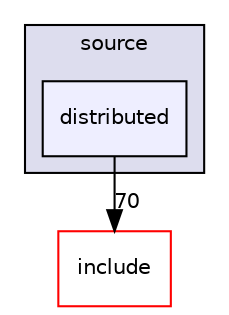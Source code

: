 digraph "source/distributed" {
  compound=true
  node [ fontsize="10", fontname="Helvetica"];
  edge [ labelfontsize="10", labelfontname="Helvetica"];
  subgraph clusterdir_b2f33c71d4aa5e7af42a1ca61ff5af1b {
    graph [ bgcolor="#ddddee", pencolor="black", label="source" fontname="Helvetica", fontsize="10", URL="dir_b2f33c71d4aa5e7af42a1ca61ff5af1b.html"]
  dir_781e317eeaccd0b64e124389abb34d67 [shape=box, label="distributed", style="filled", fillcolor="#eeeeff", pencolor="black", URL="dir_781e317eeaccd0b64e124389abb34d67.html"];
  }
  dir_d44c64559bbebec7f509842c48db8b23 [shape=box label="include" fillcolor="white" style="filled" color="red" URL="dir_d44c64559bbebec7f509842c48db8b23.html"];
  dir_781e317eeaccd0b64e124389abb34d67->dir_d44c64559bbebec7f509842c48db8b23 [headlabel="70", labeldistance=1.5 headhref="dir_000044_000004.html"];
}
